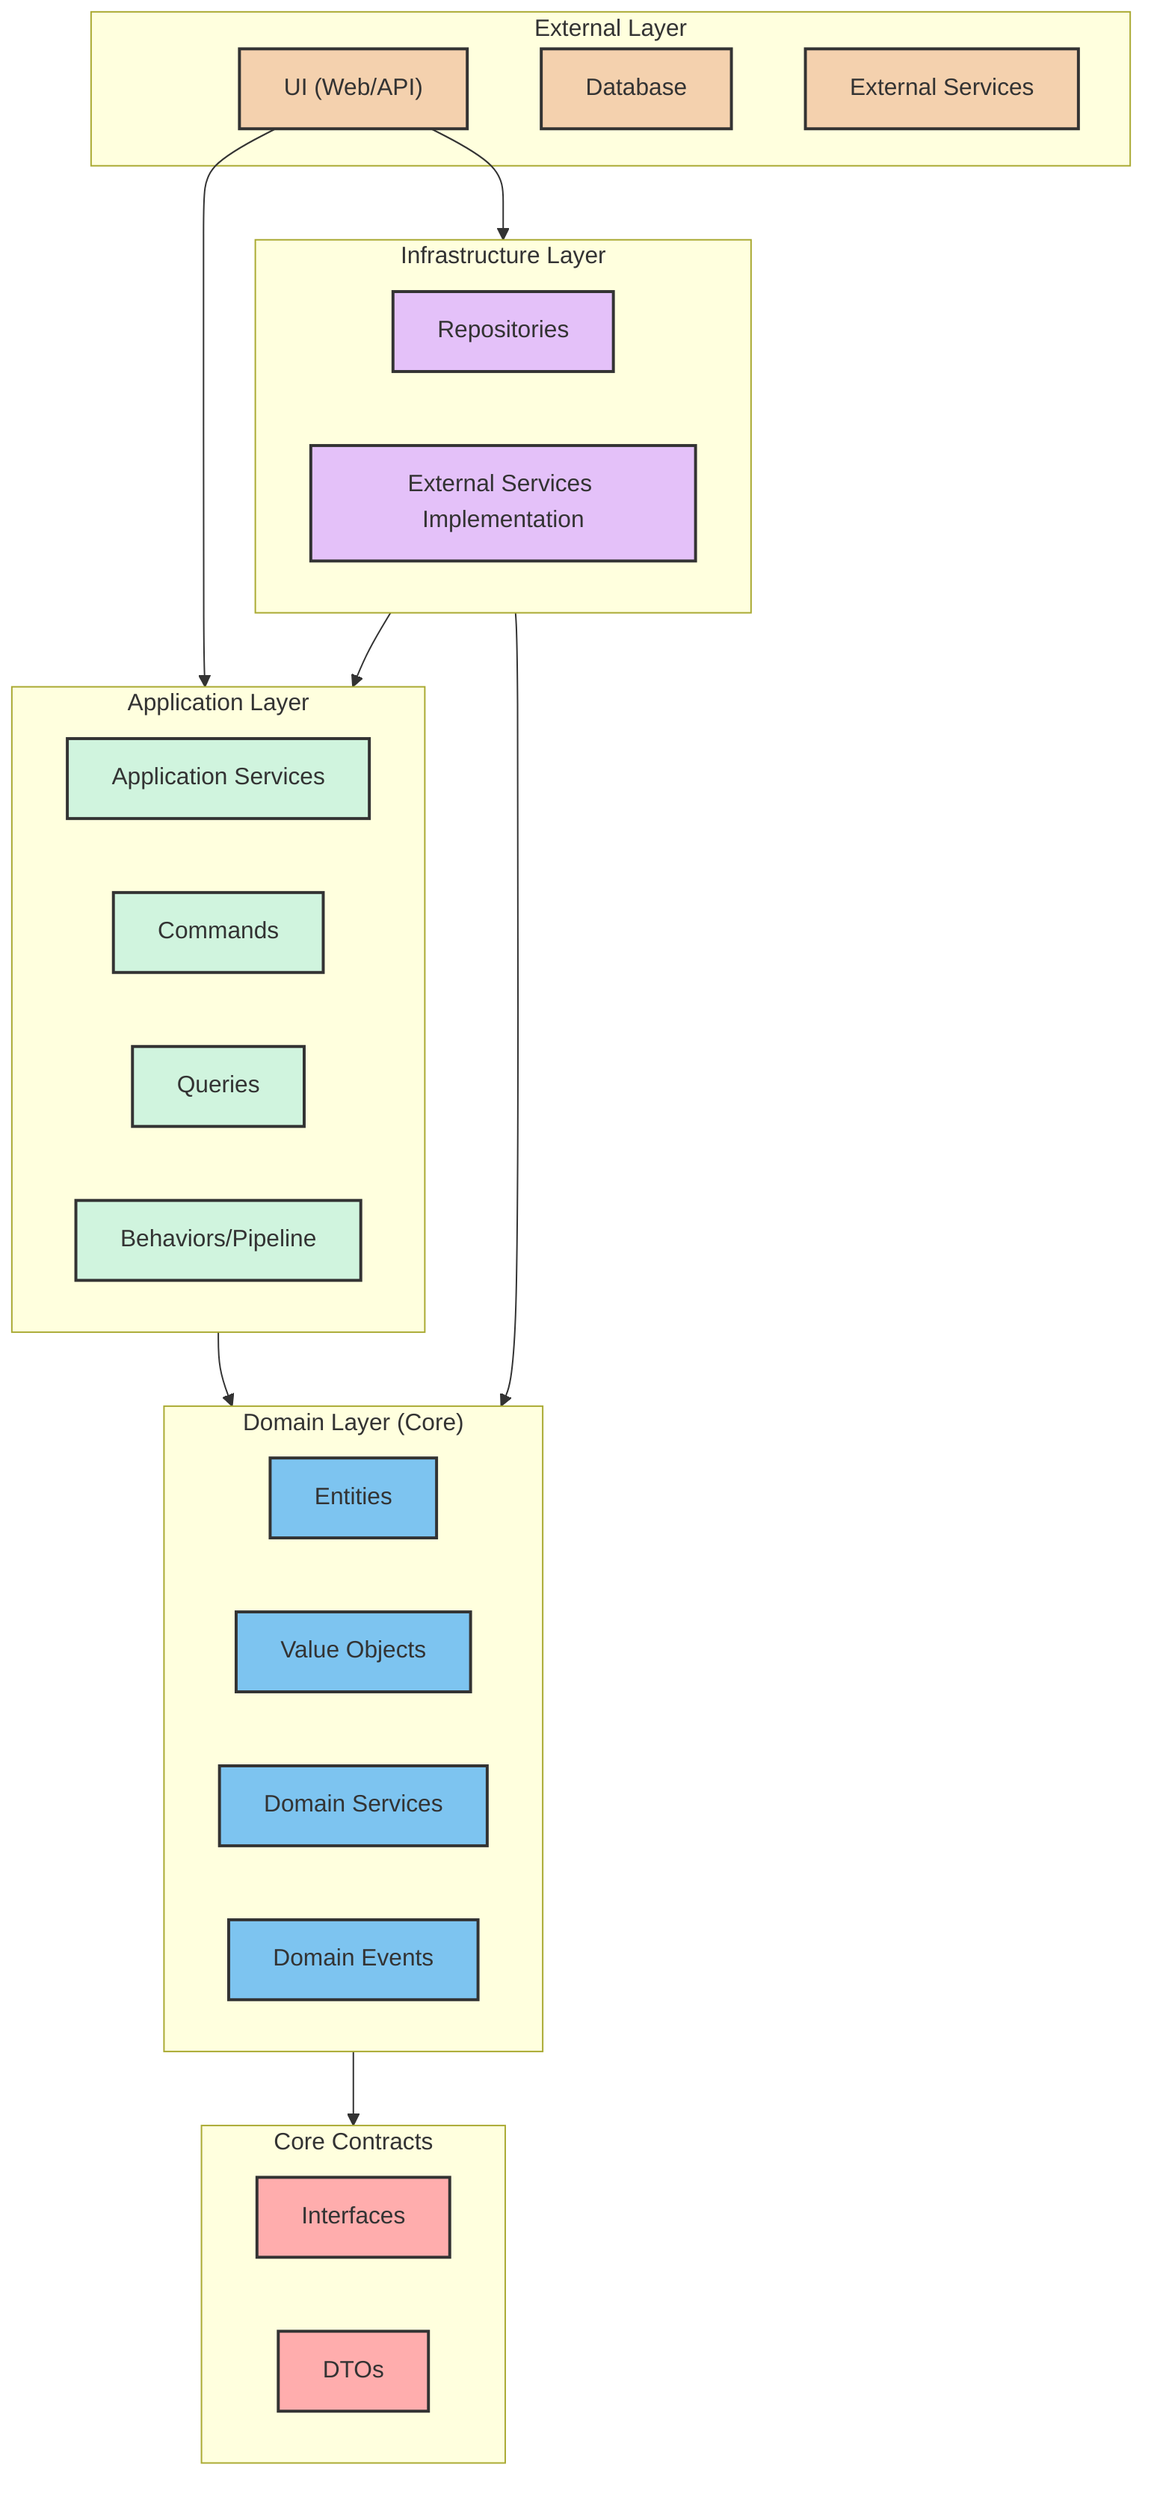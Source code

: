 graph TD
    subgraph Outer["External Layer"]
        UI["UI (Web/API)"]
        DB["Database"]
        External["External Services"]
    end
    
    subgraph Infrastructure["Infrastructure Layer"]
        Repos["Repositories"]
        Services["External Services Implementation"]
    end
    
    subgraph Application["Application Layer"]
        AppServices["Application Services"]
        Commands["Commands"]
        Queries["Queries"]
        Behaviors["Behaviors/Pipeline"]
    end
    
    subgraph Domain["Domain Layer (Core)"]
        Entities["Entities"]
        ValueObjects["Value Objects"]
        DomainServices["Domain Services"]
        DomainEvents["Domain Events"]
    end
    
    subgraph Contracts["Core Contracts"]
        Interfaces["Interfaces"]
        DTOs["DTOs"]
    end

    %% Dependencies
    UI --> Application
    UI --> Infrastructure
    Infrastructure --> Application
    Infrastructure --> Domain
    Application --> Domain
    Domain --> Contracts

    %% Styling
    classDef outerStyle fill:#f4d1ae,stroke:#333,stroke-width:2px
    classDef infraStyle fill:#e4c1f9,stroke:#333,stroke-width:2px
    classDef appStyle fill:#d0f4de,stroke:#333,stroke-width:2px
    classDef domainStyle fill:#7dc4f0,stroke:#333,stroke-width:2px
    classDef contractStyle fill:#ffadad,stroke:#333,stroke-width:2px

    class UI,DB,External outerStyle
    class Repos,Services infraStyle
    class AppServices,Commands,Queries,Behaviors appStyle
    class Entities,ValueObjects,DomainServices,DomainEvents domainStyle
    class Interfaces,DTOs contractStyle